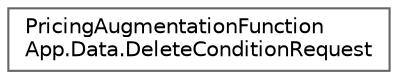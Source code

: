 digraph "Graphical Class Hierarchy"
{
 // LATEX_PDF_SIZE
  bgcolor="transparent";
  edge [fontname=Helvetica,fontsize=10,labelfontname=Helvetica,labelfontsize=10];
  node [fontname=Helvetica,fontsize=10,shape=box,height=0.2,width=0.4];
  rankdir="LR";
  Node0 [id="Node000000",label="PricingAugmentationFunction\lApp.Data.DeleteConditionRequest",height=0.2,width=0.4,color="grey40", fillcolor="white", style="filled",URL="$class_pricing_augmentation_function_app_1_1_data_1_1_delete_condition_request.html",tooltip=" "];
}
